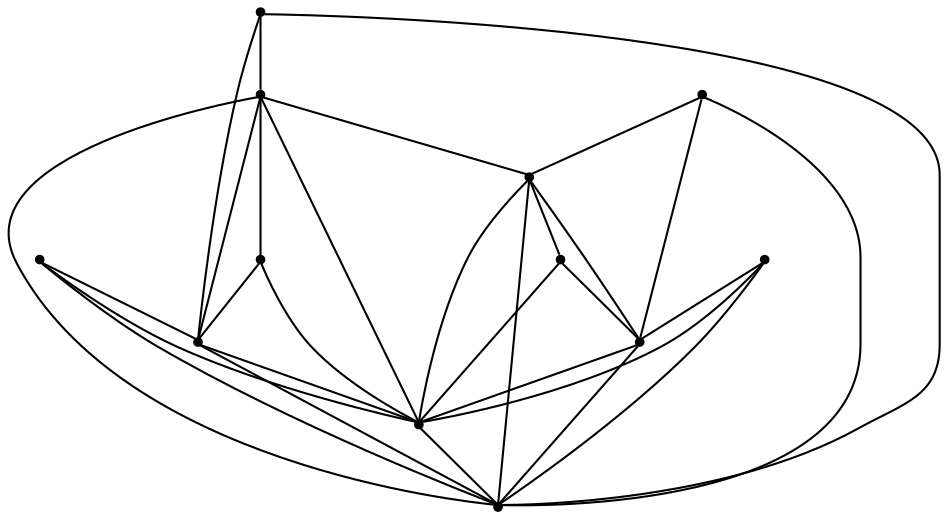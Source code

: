 graph {
  node [shape=point,comment="{\"directed\":false,\"doi\":\"10.1007/3-540-46648-7_17\",\"figure\":\"? (5)\"}"]

  v0 [pos="1080.135025370908,1619.4435670971031"]
  v1 [pos="997.1246416209119,1660.4505951035762"]
  v2 [pos="1337.1671531406182,1787.4723275592405"]
  v3 [pos="1082.1352416818609,1959.5017364576224"]
  v4 [pos="997.1246416209119,1915.4942221239658"]
  v5 [pos="998.1247577246678,1457.4159064676546"]
  v6 [pos="653.081617996506,1787.4723275592403"]
  v7 [pos="997.124641620912,1724.4615741805192"]
  v8 [pos="998.1247577246678,1853.4836308543058"]
  v9 [pos="997.1246416209119,2122.5295909907127"]
  v10 [pos="915.1143898712309,1619.4435670971034"]
  v11 [pos="916.1145059749866,1959.5017364576224"]

  v0 -- v1 [id="-1",pos="1080.135025370908,1619.4435670971031 997.1246416209119,1660.4505951035762 997.1246416209119,1660.4505951035762 997.1246416209119,1660.4505951035762"]
  v5 -- v9 [id="-2",pos="998.1247577246678,1457.4159064676546 532.0665043726134,1787.4723275592403 532.0665043726134,1787.4723275592403 532.0665043726134,1787.4723275592403 997.1246416209119,2122.5295909907127 997.1246416209119,2122.5295909907127 997.1246416209119,2122.5295909907127"]
  v11 -- v9 [id="-4",pos="916.1145059749866,1959.5017364576224 997.1246416209119,2122.5295909907127 997.1246416209119,2122.5295909907127 997.1246416209119,2122.5295909907127"]
  v11 -- v6 [id="-5",pos="916.1145059749866,1959.5017364576224 653.081617996506,1787.4723275592403 653.081617996506,1787.4723275592403 653.081617996506,1787.4723275592403"]
  v10 -- v6 [id="-6",pos="915.1143898712309,1619.4435670971034 653.081617996506,1787.4723275592403 653.081617996506,1787.4723275592403 653.081617996506,1787.4723275592403"]
  v10 -- v1 [id="-7",pos="915.1143898712309,1619.4435670971034 997.1246416209119,1660.4505951035762 997.1246416209119,1660.4505951035762 997.1246416209119,1660.4505951035762"]
  v10 -- v5 [id="-8",pos="915.1143898712309,1619.4435670971034 998.1247577246678,1457.4159064676546 998.1247577246678,1457.4159064676546 998.1247577246678,1457.4159064676546"]
  v9 -- v2 [id="-9",pos="997.1246416209119,2122.5295909907127 1337.1671531406182,1787.4723275592405 1337.1671531406182,1787.4723275592405 1337.1671531406182,1787.4723275592405"]
  v9 -- v3 [id="-10",pos="997.1246416209119,2122.5295909907127 1082.1352416818609,1959.5017364576224 1082.1352416818609,1959.5017364576224 1082.1352416818609,1959.5017364576224"]
  v9 -- v6 [id="-11",pos="997.1246416209119,2122.5295909907127 653.081617996506,1787.4723275592403 653.081617996506,1787.4723275592403 653.081617996506,1787.4723275592403"]
  v11 -- v4 [id="-12",pos="916.1145059749866,1959.5017364576224 997.1246416209119,1915.4942221239658 997.1246416209119,1915.4942221239658 997.1246416209119,1915.4942221239658"]
  v9 -- v4 [id="-13",pos="997.1246416209119,2122.5295909907127 997.1246416209119,1915.4942221239658 997.1246416209119,1915.4942221239658 997.1246416209119,1915.4942221239658"]
  v4 -- v6 [id="-14",pos="997.1246416209119,1915.4942221239658 653.081617996506,1787.4723275592403 653.081617996506,1787.4723275592403 653.081617996506,1787.4723275592403"]
  v4 -- v2 [id="-15",pos="997.1246416209119,1915.4942221239658 1337.1671531406182,1787.4723275592405 1337.1671531406182,1787.4723275592405 1337.1671531406182,1787.4723275592405"]
  v8 -- v2 [id="-16",pos="998.1247577246678,1853.4836308543058 1337.1671531406182,1787.4723275592405 1337.1671531406182,1787.4723275592405 1337.1671531406182,1787.4723275592405"]
  v8 -- v6 [id="-17",pos="998.1247577246678,1853.4836308543058 653.081617996506,1787.4723275592403 653.081617996506,1787.4723275592403 653.081617996506,1787.4723275592403"]
  v8 -- v4 [id="-18",pos="998.1247577246678,1853.4836308543058 997.1246416209119,1915.4942221239658 997.1246416209119,1915.4942221239658 997.1246416209119,1915.4942221239658"]
  v7 -- v2 [id="-19",pos="997.124641620912,1724.4615741805192 1337.1671531406182,1787.4723275592405 1337.1671531406182,1787.4723275592405 1337.1671531406182,1787.4723275592405"]
  v7 -- v6 [id="-20",pos="997.124641620912,1724.4615741805192 653.081617996506,1787.4723275592403 653.081617996506,1787.4723275592403 653.081617996506,1787.4723275592403"]
  v7 -- v1 [id="-21",pos="997.124641620912,1724.4615741805192 997.1246416209119,1660.4505951035762 997.1246416209119,1660.4505951035762 997.1246416209119,1660.4505951035762"]
  v1 -- v2 [id="-22",pos="997.1246416209119,1660.4505951035762 1337.1671531406182,1787.4723275592405 1337.1671531406182,1787.4723275592405 1337.1671531406182,1787.4723275592405"]
  v1 -- v6 [id="-23",pos="997.1246416209119,1660.4505951035762 653.081617996506,1787.4723275592403 653.081617996506,1787.4723275592403 653.081617996506,1787.4723275592403"]
  v5 -- v6 [id="-24",pos="998.1247577246678,1457.4159064676546 653.081617996506,1787.4723275592403 653.081617996506,1787.4723275592403 653.081617996506,1787.4723275592403"]
  v5 -- v1 [id="-25",pos="998.1247577246678,1457.4159064676546 997.1246416209119,1660.4505951035762 997.1246416209119,1660.4505951035762 997.1246416209119,1660.4505951035762"]
  v5 -- v0 [id="-26",pos="998.1247577246678,1457.4159064676546 1080.135025370908,1619.4435670971031 1080.135025370908,1619.4435670971031 1080.135025370908,1619.4435670971031"]
  v5 -- v2 [id="-27",pos="998.1247577246678,1457.4159064676546 1337.1671531406182,1787.4723275592405 1337.1671531406182,1787.4723275592405 1337.1671531406182,1787.4723275592405"]
  v3 -- v4 [id="-28",pos="1082.1352416818609,1959.5017364576224 997.1246416209119,1915.4942221239658 997.1246416209119,1915.4942221239658 997.1246416209119,1915.4942221239658"]
  v3 -- v2 [id="-29",pos="1082.1352416818609,1959.5017364576224 1337.1671531406182,1787.4723275592405 1337.1671531406182,1787.4723275592405 1337.1671531406182,1787.4723275592405"]
  v0 -- v2 [id="-30",pos="1080.135025370908,1619.4435670971031 1337.1671531406182,1787.4723275592405 1337.1671531406182,1787.4723275592405 1337.1671531406182,1787.4723275592405"]
  v2 -- v6 [id="-3",pos="1337.1671531406182,1787.4723275592405 653.081617996506,1787.4723275592403 653.081617996506,1787.4723275592403 653.081617996506,1787.4723275592403"]
}